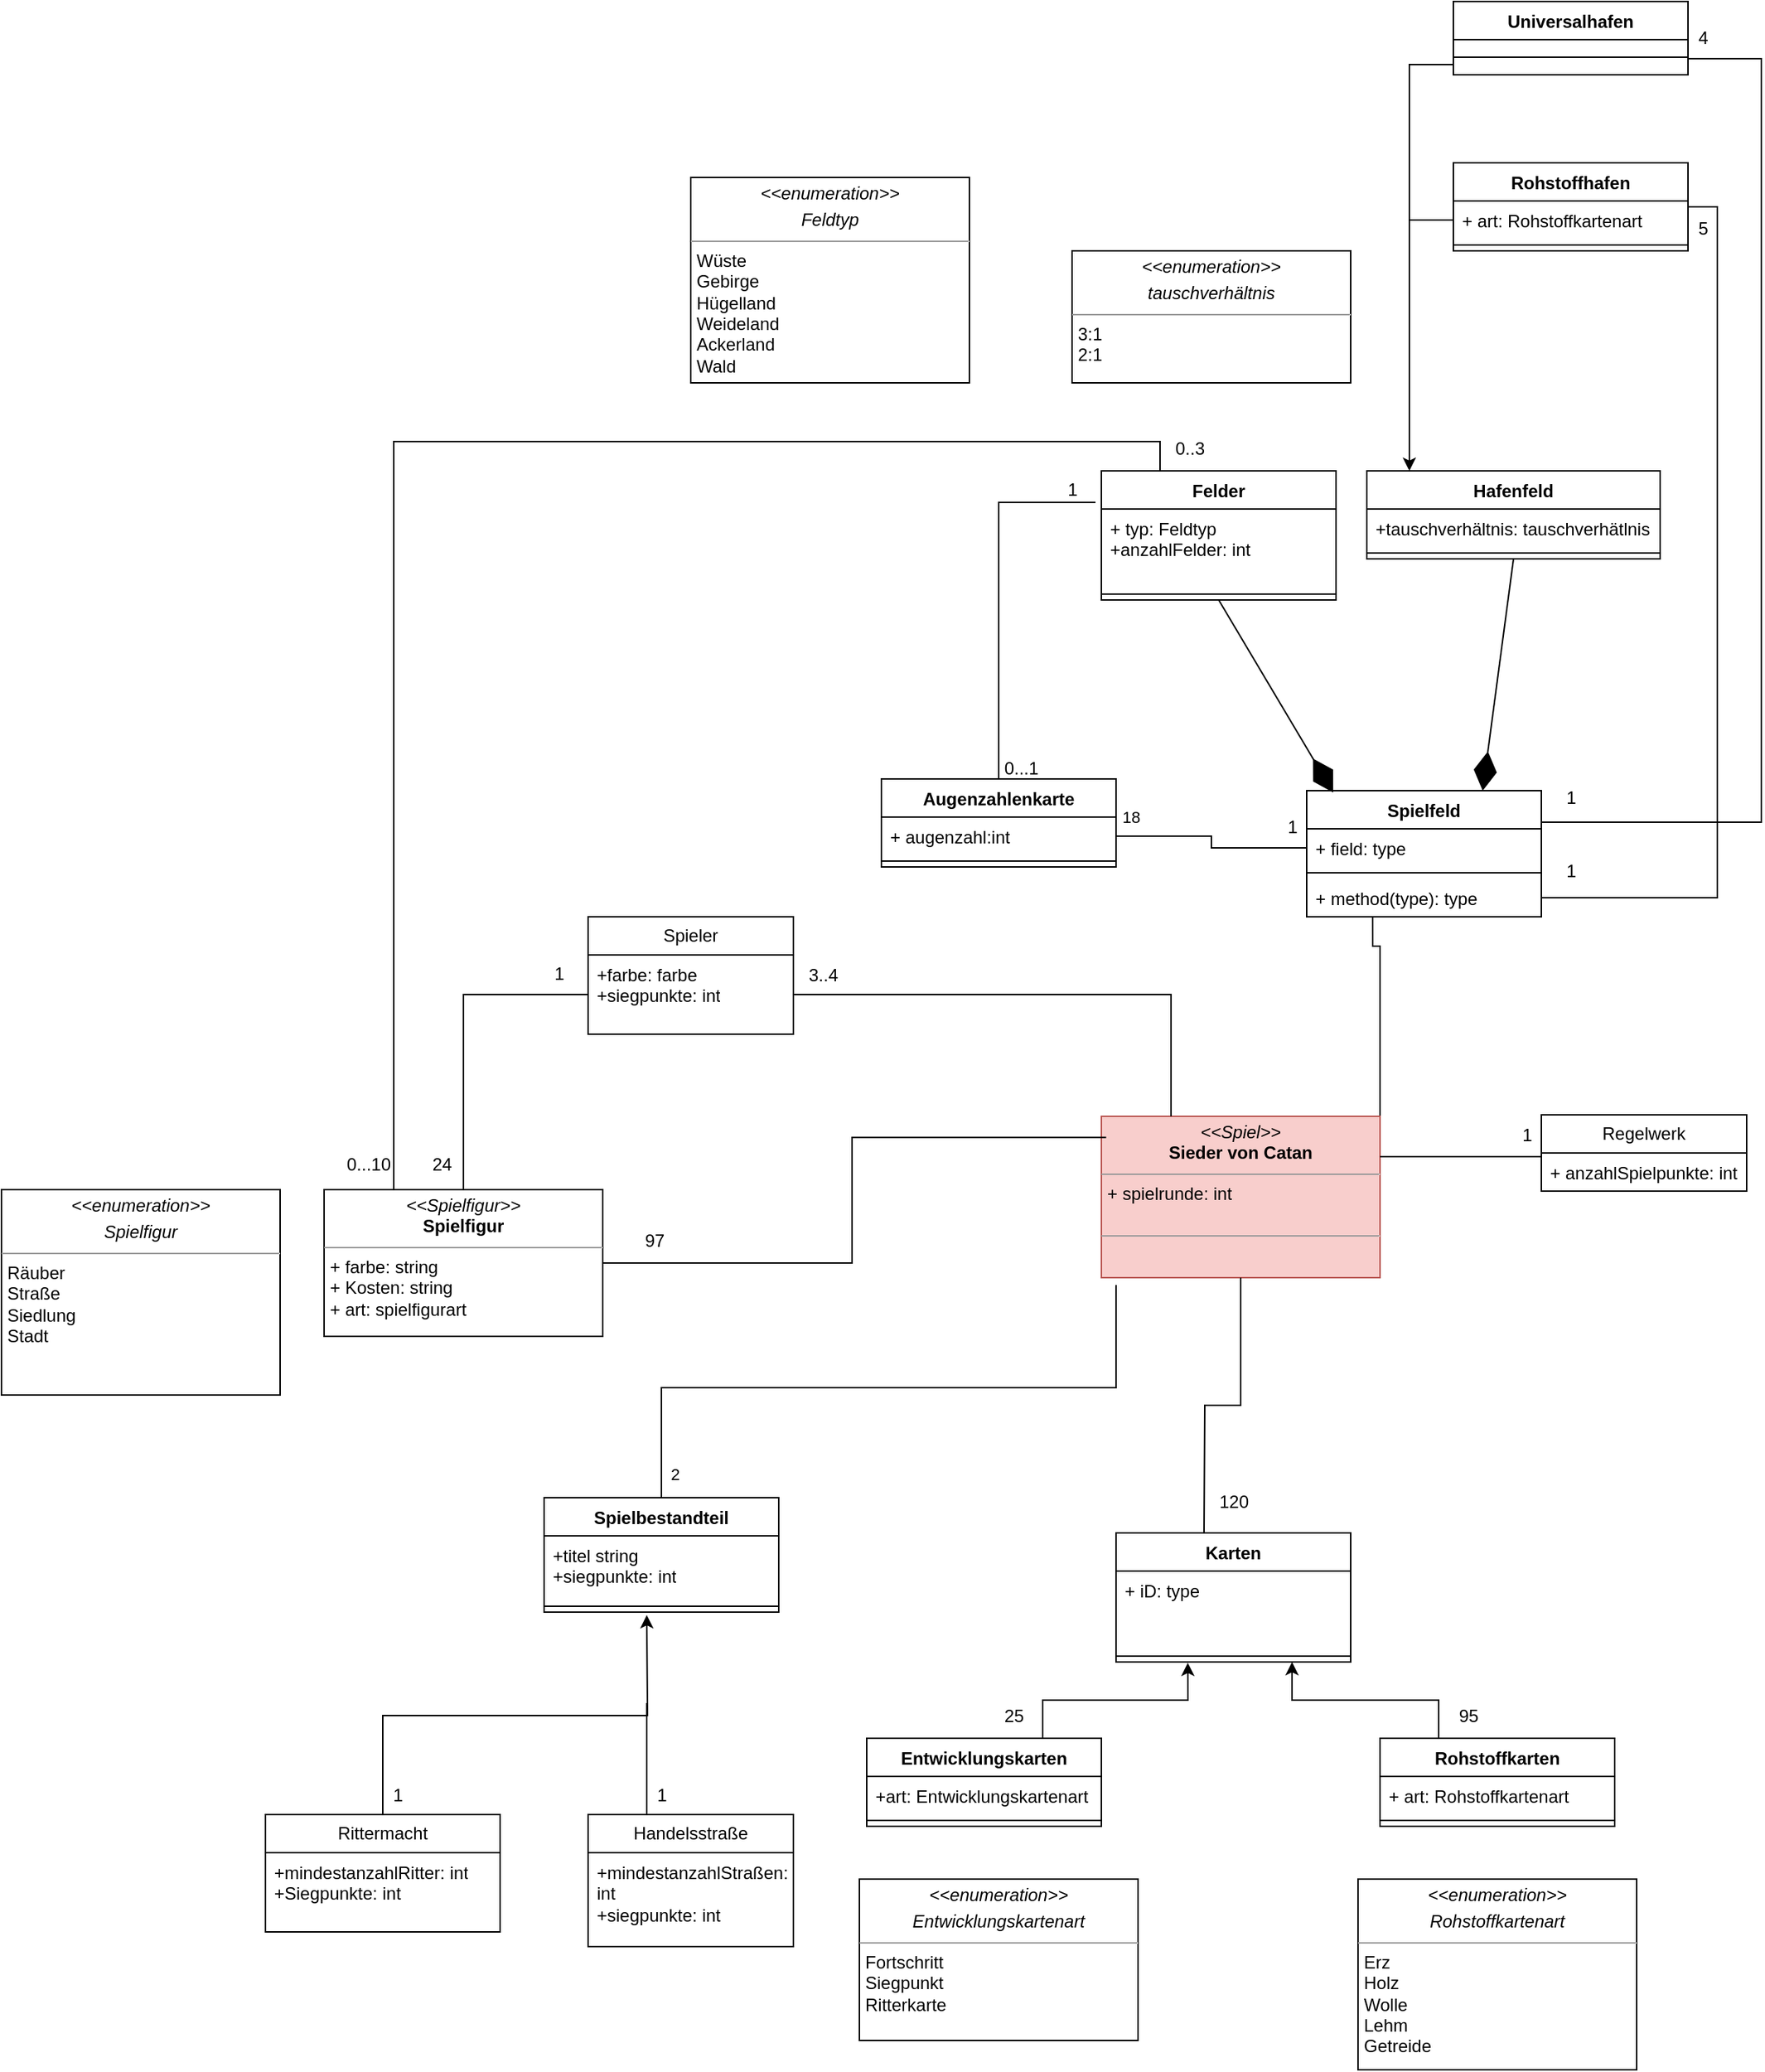 <mxfile version="22.1.0" type="github">
  <diagram id="C5RBs43oDa-KdzZeNtuy" name="Page-1">
    <mxGraphModel dx="1466" dy="499" grid="1" gridSize="10" guides="1" tooltips="1" connect="1" arrows="1" fold="1" page="1" pageScale="1" pageWidth="1654" pageHeight="2336" math="0" shadow="0">
      <root>
        <mxCell id="WIyWlLk6GJQsqaUBKTNV-0" />
        <mxCell id="WIyWlLk6GJQsqaUBKTNV-1" parent="WIyWlLk6GJQsqaUBKTNV-0" />
        <mxCell id="jLUfQ_ZdSW11AOpu9WSQ-0" value="Karten" style="swimlane;fontStyle=1;align=center;verticalAlign=top;childLayout=stackLayout;horizontal=1;startSize=26;horizontalStack=0;resizeParent=1;resizeParentMax=0;resizeLast=0;collapsible=1;marginBottom=0;whiteSpace=wrap;html=1;" parent="WIyWlLk6GJQsqaUBKTNV-1" vertex="1">
          <mxGeometry x="1160" y="1674" width="160" height="88" as="geometry" />
        </mxCell>
        <mxCell id="jLUfQ_ZdSW11AOpu9WSQ-1" value="+ iD: type&lt;br&gt;" style="text;strokeColor=none;fillColor=none;align=left;verticalAlign=top;spacingLeft=4;spacingRight=4;overflow=hidden;rotatable=0;points=[[0,0.5],[1,0.5]];portConstraint=eastwest;whiteSpace=wrap;html=1;" parent="jLUfQ_ZdSW11AOpu9WSQ-0" vertex="1">
          <mxGeometry y="26" width="160" height="54" as="geometry" />
        </mxCell>
        <mxCell id="jLUfQ_ZdSW11AOpu9WSQ-2" value="" style="line;strokeWidth=1;fillColor=none;align=left;verticalAlign=middle;spacingTop=-1;spacingLeft=3;spacingRight=3;rotatable=0;labelPosition=right;points=[];portConstraint=eastwest;strokeColor=inherit;" parent="jLUfQ_ZdSW11AOpu9WSQ-0" vertex="1">
          <mxGeometry y="80" width="160" height="8" as="geometry" />
        </mxCell>
        <mxCell id="jLUfQ_ZdSW11AOpu9WSQ-4" value="Entwicklungskarten" style="swimlane;fontStyle=1;align=center;verticalAlign=top;childLayout=stackLayout;horizontal=1;startSize=26;horizontalStack=0;resizeParent=1;resizeParentMax=0;resizeLast=0;collapsible=1;marginBottom=0;whiteSpace=wrap;html=1;" parent="WIyWlLk6GJQsqaUBKTNV-1" vertex="1">
          <mxGeometry x="990" y="1814" width="160" height="60" as="geometry" />
        </mxCell>
        <mxCell id="jLUfQ_ZdSW11AOpu9WSQ-5" value="+art: Entwicklungskartenart" style="text;strokeColor=none;fillColor=none;align=left;verticalAlign=top;spacingLeft=4;spacingRight=4;overflow=hidden;rotatable=0;points=[[0,0.5],[1,0.5]];portConstraint=eastwest;whiteSpace=wrap;html=1;" parent="jLUfQ_ZdSW11AOpu9WSQ-4" vertex="1">
          <mxGeometry y="26" width="160" height="26" as="geometry" />
        </mxCell>
        <mxCell id="jLUfQ_ZdSW11AOpu9WSQ-6" value="" style="line;strokeWidth=1;fillColor=none;align=left;verticalAlign=middle;spacingTop=-1;spacingLeft=3;spacingRight=3;rotatable=0;labelPosition=right;points=[];portConstraint=eastwest;strokeColor=inherit;" parent="jLUfQ_ZdSW11AOpu9WSQ-4" vertex="1">
          <mxGeometry y="52" width="160" height="8" as="geometry" />
        </mxCell>
        <mxCell id="-h1EHQiqOP35WWRG1Ztw-14" style="edgeStyle=orthogonalEdgeStyle;rounded=0;orthogonalLoop=1;jettySize=auto;html=1;exitX=0.25;exitY=0;exitDx=0;exitDy=0;entryX=0.75;entryY=1;entryDx=0;entryDy=0;" parent="WIyWlLk6GJQsqaUBKTNV-1" source="jLUfQ_ZdSW11AOpu9WSQ-8" target="jLUfQ_ZdSW11AOpu9WSQ-0" edge="1">
          <mxGeometry relative="1" as="geometry" />
        </mxCell>
        <mxCell id="jLUfQ_ZdSW11AOpu9WSQ-8" value="Rohstoffkarten" style="swimlane;fontStyle=1;align=center;verticalAlign=top;childLayout=stackLayout;horizontal=1;startSize=26;horizontalStack=0;resizeParent=1;resizeParentMax=0;resizeLast=0;collapsible=1;marginBottom=0;whiteSpace=wrap;html=1;" parent="WIyWlLk6GJQsqaUBKTNV-1" vertex="1">
          <mxGeometry x="1340" y="1814" width="160" height="60" as="geometry" />
        </mxCell>
        <mxCell id="jLUfQ_ZdSW11AOpu9WSQ-9" value="+ art: Rohstoffkartenart" style="text;strokeColor=none;fillColor=none;align=left;verticalAlign=top;spacingLeft=4;spacingRight=4;overflow=hidden;rotatable=0;points=[[0,0.5],[1,0.5]];portConstraint=eastwest;whiteSpace=wrap;html=1;" parent="jLUfQ_ZdSW11AOpu9WSQ-8" vertex="1">
          <mxGeometry y="26" width="160" height="26" as="geometry" />
        </mxCell>
        <mxCell id="jLUfQ_ZdSW11AOpu9WSQ-10" value="" style="line;strokeWidth=1;fillColor=none;align=left;verticalAlign=middle;spacingTop=-1;spacingLeft=3;spacingRight=3;rotatable=0;labelPosition=right;points=[];portConstraint=eastwest;strokeColor=inherit;" parent="jLUfQ_ZdSW11AOpu9WSQ-8" vertex="1">
          <mxGeometry y="52" width="160" height="8" as="geometry" />
        </mxCell>
        <mxCell id="pc8HrFXufxrGeK1W2qgo-5" style="edgeStyle=orthogonalEdgeStyle;rounded=0;orthogonalLoop=1;jettySize=auto;html=1;exitX=1;exitY=0;exitDx=0;exitDy=0;endArrow=none;endFill=0;entryX=0.281;entryY=1.014;entryDx=0;entryDy=0;entryPerimeter=0;" parent="WIyWlLk6GJQsqaUBKTNV-1" source="jLUfQ_ZdSW11AOpu9WSQ-18" target="pc8HrFXufxrGeK1W2qgo-3" edge="1">
          <mxGeometry relative="1" as="geometry">
            <mxPoint x="1340" y="1280" as="targetPoint" />
            <Array as="points">
              <mxPoint x="1340" y="1274" />
              <mxPoint x="1335" y="1274" />
            </Array>
          </mxGeometry>
        </mxCell>
        <mxCell id="jLUfQ_ZdSW11AOpu9WSQ-18" value="&lt;p style=&quot;margin:0px;margin-top:4px;text-align:center;&quot;&gt;&lt;i&gt;&amp;lt;&amp;lt;Spiel&amp;gt;&amp;gt;&lt;/i&gt;&lt;br&gt;&lt;b&gt;Sieder von Catan&lt;/b&gt;&lt;/p&gt;&lt;hr size=&quot;1&quot;&gt;&lt;p style=&quot;margin:0px;margin-left:4px;&quot;&gt;+ spielrunde: int&lt;br&gt;&lt;br&gt;&lt;/p&gt;&lt;hr size=&quot;1&quot;&gt;&lt;p style=&quot;margin:0px;margin-left:4px;&quot;&gt;&lt;br&gt;&lt;/p&gt;" style="verticalAlign=top;align=left;overflow=fill;fontSize=12;fontFamily=Helvetica;html=1;whiteSpace=wrap;fillColor=#f8cecc;strokeColor=#b85450;" parent="WIyWlLk6GJQsqaUBKTNV-1" vertex="1">
          <mxGeometry x="1150" y="1390" width="190" height="110" as="geometry" />
        </mxCell>
        <mxCell id="jLUfQ_ZdSW11AOpu9WSQ-26" value="" style="endArrow=none;html=1;edgeStyle=orthogonalEdgeStyle;rounded=0;entryX=0.5;entryY=1;entryDx=0;entryDy=0;" parent="WIyWlLk6GJQsqaUBKTNV-1" target="jLUfQ_ZdSW11AOpu9WSQ-18" edge="1">
          <mxGeometry relative="1" as="geometry">
            <mxPoint x="1220" y="1674" as="sourcePoint" />
            <mxPoint x="1380" y="1674" as="targetPoint" />
          </mxGeometry>
        </mxCell>
        <mxCell id="-h1EHQiqOP35WWRG1Ztw-24" style="edgeStyle=orthogonalEdgeStyle;rounded=0;orthogonalLoop=1;jettySize=auto;html=1;exitX=0.5;exitY=0;exitDx=0;exitDy=0;entryX=0;entryY=0.5;entryDx=0;entryDy=0;endArrow=none;endFill=0;" parent="WIyWlLk6GJQsqaUBKTNV-1" source="jLUfQ_ZdSW11AOpu9WSQ-68" target="-h1EHQiqOP35WWRG1Ztw-20" edge="1">
          <mxGeometry relative="1" as="geometry" />
        </mxCell>
        <mxCell id="-h1EHQiqOP35WWRG1Ztw-32" style="edgeStyle=orthogonalEdgeStyle;rounded=0;orthogonalLoop=1;jettySize=auto;html=1;exitX=0.25;exitY=0;exitDx=0;exitDy=0;entryX=0.25;entryY=0;entryDx=0;entryDy=0;endArrow=none;endFill=0;" parent="WIyWlLk6GJQsqaUBKTNV-1" source="jLUfQ_ZdSW11AOpu9WSQ-68" target="pc8HrFXufxrGeK1W2qgo-9" edge="1">
          <mxGeometry relative="1" as="geometry" />
        </mxCell>
        <mxCell id="jLUfQ_ZdSW11AOpu9WSQ-68" value="&lt;p style=&quot;margin:0px;margin-top:4px;text-align:center;&quot;&gt;&lt;i&gt;&amp;lt;&amp;lt;Spielfigur&amp;gt;&amp;gt;&lt;/i&gt;&lt;br&gt;&lt;b&gt;Spielfigur&lt;/b&gt;&lt;/p&gt;&lt;hr size=&quot;1&quot;&gt;&lt;p style=&quot;margin:0px;margin-left:4px;&quot;&gt;+ farbe: string&lt;br&gt;+ Kosten: string&lt;/p&gt;&lt;p style=&quot;margin:0px;margin-left:4px;&quot;&gt;+ art: spielfigurart&lt;/p&gt;" style="verticalAlign=top;align=left;overflow=fill;fontSize=12;fontFamily=Helvetica;html=1;whiteSpace=wrap;" parent="WIyWlLk6GJQsqaUBKTNV-1" vertex="1">
          <mxGeometry x="620" y="1440" width="190" height="100" as="geometry" />
        </mxCell>
        <mxCell id="jLUfQ_ZdSW11AOpu9WSQ-97" value="Spielbestandteil" style="swimlane;fontStyle=1;align=center;verticalAlign=top;childLayout=stackLayout;horizontal=1;startSize=26;horizontalStack=0;resizeParent=1;resizeParentMax=0;resizeLast=0;collapsible=1;marginBottom=0;whiteSpace=wrap;html=1;" parent="WIyWlLk6GJQsqaUBKTNV-1" vertex="1">
          <mxGeometry x="770" y="1650" width="160" height="78" as="geometry" />
        </mxCell>
        <mxCell id="jLUfQ_ZdSW11AOpu9WSQ-98" value="+titel string&lt;br&gt;+siegpunkte: int" style="text;strokeColor=none;fillColor=none;align=left;verticalAlign=top;spacingLeft=4;spacingRight=4;overflow=hidden;rotatable=0;points=[[0,0.5],[1,0.5]];portConstraint=eastwest;whiteSpace=wrap;html=1;" parent="jLUfQ_ZdSW11AOpu9WSQ-97" vertex="1">
          <mxGeometry y="26" width="160" height="44" as="geometry" />
        </mxCell>
        <mxCell id="jLUfQ_ZdSW11AOpu9WSQ-99" value="" style="line;strokeWidth=1;fillColor=none;align=left;verticalAlign=middle;spacingTop=-1;spacingLeft=3;spacingRight=3;rotatable=0;labelPosition=right;points=[];portConstraint=eastwest;strokeColor=inherit;" parent="jLUfQ_ZdSW11AOpu9WSQ-97" vertex="1">
          <mxGeometry y="70" width="160" height="8" as="geometry" />
        </mxCell>
        <mxCell id="jLUfQ_ZdSW11AOpu9WSQ-102" style="edgeStyle=orthogonalEdgeStyle;rounded=0;orthogonalLoop=1;jettySize=auto;html=1;exitX=0.5;exitY=0;exitDx=0;exitDy=0;endArrow=none;endFill=0;" parent="WIyWlLk6GJQsqaUBKTNV-1" source="jLUfQ_ZdSW11AOpu9WSQ-97" edge="1">
          <mxGeometry relative="1" as="geometry">
            <mxPoint x="1160" y="1505" as="targetPoint" />
            <Array as="points">
              <mxPoint x="850" y="1575" />
              <mxPoint x="1160" y="1575" />
            </Array>
          </mxGeometry>
        </mxCell>
        <mxCell id="jLUfQ_ZdSW11AOpu9WSQ-103" value="2" style="edgeLabel;html=1;align=center;verticalAlign=middle;resizable=0;points=[];" parent="jLUfQ_ZdSW11AOpu9WSQ-102" vertex="1" connectable="0">
          <mxGeometry x="-0.928" y="-9" relative="1" as="geometry">
            <mxPoint as="offset" />
          </mxGeometry>
        </mxCell>
        <mxCell id="jLUfQ_ZdSW11AOpu9WSQ-118" style="edgeStyle=orthogonalEdgeStyle;rounded=0;orthogonalLoop=1;jettySize=auto;html=1;exitX=0.5;exitY=0;exitDx=0;exitDy=0;" parent="WIyWlLk6GJQsqaUBKTNV-1" source="jLUfQ_ZdSW11AOpu9WSQ-104" edge="1">
          <mxGeometry relative="1" as="geometry">
            <mxPoint x="840" y="1730" as="targetPoint" />
          </mxGeometry>
        </mxCell>
        <mxCell id="jLUfQ_ZdSW11AOpu9WSQ-104" value="Rittermacht" style="swimlane;fontStyle=0;childLayout=stackLayout;horizontal=1;startSize=26;fillColor=none;horizontalStack=0;resizeParent=1;resizeParentMax=0;resizeLast=0;collapsible=1;marginBottom=0;whiteSpace=wrap;html=1;" parent="WIyWlLk6GJQsqaUBKTNV-1" vertex="1">
          <mxGeometry x="580" y="1866" width="160" height="80" as="geometry" />
        </mxCell>
        <mxCell id="jLUfQ_ZdSW11AOpu9WSQ-105" value="+mindestanzahlRitter: int&lt;br&gt;+Siegpunkte: int" style="text;strokeColor=none;fillColor=none;align=left;verticalAlign=top;spacingLeft=4;spacingRight=4;overflow=hidden;rotatable=0;points=[[0,0.5],[1,0.5]];portConstraint=eastwest;whiteSpace=wrap;html=1;" parent="jLUfQ_ZdSW11AOpu9WSQ-104" vertex="1">
          <mxGeometry y="26" width="160" height="54" as="geometry" />
        </mxCell>
        <mxCell id="jLUfQ_ZdSW11AOpu9WSQ-117" style="edgeStyle=orthogonalEdgeStyle;rounded=0;orthogonalLoop=1;jettySize=auto;html=1;exitX=0.25;exitY=0;exitDx=0;exitDy=0;endArrow=none;endFill=0;" parent="WIyWlLk6GJQsqaUBKTNV-1" source="jLUfQ_ZdSW11AOpu9WSQ-109" edge="1">
          <mxGeometry relative="1" as="geometry">
            <mxPoint x="840" y="1790" as="targetPoint" />
            <Array as="points">
              <mxPoint x="840" y="1866" />
            </Array>
          </mxGeometry>
        </mxCell>
        <mxCell id="jLUfQ_ZdSW11AOpu9WSQ-109" value="Handelsstraße" style="swimlane;fontStyle=0;childLayout=stackLayout;horizontal=1;startSize=26;fillColor=none;horizontalStack=0;resizeParent=1;resizeParentMax=0;resizeLast=0;collapsible=1;marginBottom=0;whiteSpace=wrap;html=1;" parent="WIyWlLk6GJQsqaUBKTNV-1" vertex="1">
          <mxGeometry x="800" y="1866" width="140" height="90" as="geometry" />
        </mxCell>
        <mxCell id="jLUfQ_ZdSW11AOpu9WSQ-110" value="+mindestanzahlStraßen: int&lt;br&gt;+siegpunkte: int" style="text;strokeColor=none;fillColor=none;align=left;verticalAlign=top;spacingLeft=4;spacingRight=4;overflow=hidden;rotatable=0;points=[[0,0.5],[1,0.5]];portConstraint=eastwest;whiteSpace=wrap;html=1;" parent="jLUfQ_ZdSW11AOpu9WSQ-109" vertex="1">
          <mxGeometry y="26" width="140" height="64" as="geometry" />
        </mxCell>
        <mxCell id="pc8HrFXufxrGeK1W2qgo-0" value="Spielfeld" style="swimlane;fontStyle=1;align=center;verticalAlign=top;childLayout=stackLayout;horizontal=1;startSize=26;horizontalStack=0;resizeParent=1;resizeParentMax=0;resizeLast=0;collapsible=1;marginBottom=0;whiteSpace=wrap;html=1;" parent="WIyWlLk6GJQsqaUBKTNV-1" vertex="1">
          <mxGeometry x="1290" y="1168" width="160" height="86" as="geometry" />
        </mxCell>
        <mxCell id="pc8HrFXufxrGeK1W2qgo-1" value="+ field: type" style="text;strokeColor=none;fillColor=none;align=left;verticalAlign=top;spacingLeft=4;spacingRight=4;overflow=hidden;rotatable=0;points=[[0,0.5],[1,0.5]];portConstraint=eastwest;whiteSpace=wrap;html=1;" parent="pc8HrFXufxrGeK1W2qgo-0" vertex="1">
          <mxGeometry y="26" width="160" height="26" as="geometry" />
        </mxCell>
        <mxCell id="pc8HrFXufxrGeK1W2qgo-2" value="" style="line;strokeWidth=1;fillColor=none;align=left;verticalAlign=middle;spacingTop=-1;spacingLeft=3;spacingRight=3;rotatable=0;labelPosition=right;points=[];portConstraint=eastwest;strokeColor=inherit;" parent="pc8HrFXufxrGeK1W2qgo-0" vertex="1">
          <mxGeometry y="52" width="160" height="8" as="geometry" />
        </mxCell>
        <mxCell id="pc8HrFXufxrGeK1W2qgo-3" value="+ method(type): type" style="text;strokeColor=none;fillColor=none;align=left;verticalAlign=top;spacingLeft=4;spacingRight=4;overflow=hidden;rotatable=0;points=[[0,0.5],[1,0.5]];portConstraint=eastwest;whiteSpace=wrap;html=1;" parent="pc8HrFXufxrGeK1W2qgo-0" vertex="1">
          <mxGeometry y="60" width="160" height="26" as="geometry" />
        </mxCell>
        <mxCell id="pc8HrFXufxrGeK1W2qgo-9" value="Felder" style="swimlane;fontStyle=1;align=center;verticalAlign=top;childLayout=stackLayout;horizontal=1;startSize=26;horizontalStack=0;resizeParent=1;resizeParentMax=0;resizeLast=0;collapsible=1;marginBottom=0;whiteSpace=wrap;html=1;" parent="WIyWlLk6GJQsqaUBKTNV-1" vertex="1">
          <mxGeometry x="1150" y="950" width="160" height="88" as="geometry" />
        </mxCell>
        <mxCell id="pc8HrFXufxrGeK1W2qgo-10" value="+ typ: Feldtyp&lt;br&gt;+anzahlFelder: int" style="text;strokeColor=none;fillColor=none;align=left;verticalAlign=top;spacingLeft=4;spacingRight=4;overflow=hidden;rotatable=0;points=[[0,0.5],[1,0.5]];portConstraint=eastwest;whiteSpace=wrap;html=1;" parent="pc8HrFXufxrGeK1W2qgo-9" vertex="1">
          <mxGeometry y="26" width="160" height="54" as="geometry" />
        </mxCell>
        <mxCell id="pc8HrFXufxrGeK1W2qgo-11" value="" style="line;strokeWidth=1;fillColor=none;align=left;verticalAlign=middle;spacingTop=-1;spacingLeft=3;spacingRight=3;rotatable=0;labelPosition=right;points=[];portConstraint=eastwest;strokeColor=inherit;" parent="pc8HrFXufxrGeK1W2qgo-9" vertex="1">
          <mxGeometry y="80" width="160" height="8" as="geometry" />
        </mxCell>
        <mxCell id="pc8HrFXufxrGeK1W2qgo-13" value="" style="endArrow=diamondThin;endFill=1;endSize=24;html=1;rounded=0;exitX=0.5;exitY=1;exitDx=0;exitDy=0;entryX=0.113;entryY=0.015;entryDx=0;entryDy=0;entryPerimeter=0;" parent="WIyWlLk6GJQsqaUBKTNV-1" source="pc8HrFXufxrGeK1W2qgo-9" target="pc8HrFXufxrGeK1W2qgo-0" edge="1">
          <mxGeometry width="160" relative="1" as="geometry">
            <mxPoint x="1290" y="1150" as="sourcePoint" />
            <mxPoint x="1310" y="1160" as="targetPoint" />
          </mxGeometry>
        </mxCell>
        <mxCell id="pc8HrFXufxrGeK1W2qgo-14" value="Hafenfeld" style="swimlane;fontStyle=1;align=center;verticalAlign=top;childLayout=stackLayout;horizontal=1;startSize=26;horizontalStack=0;resizeParent=1;resizeParentMax=0;resizeLast=0;collapsible=1;marginBottom=0;whiteSpace=wrap;html=1;" parent="WIyWlLk6GJQsqaUBKTNV-1" vertex="1">
          <mxGeometry x="1331" y="950" width="200" height="60" as="geometry" />
        </mxCell>
        <mxCell id="pc8HrFXufxrGeK1W2qgo-15" value="+tauschverhältnis: tauschverhätlnis" style="text;strokeColor=none;fillColor=none;align=left;verticalAlign=top;spacingLeft=4;spacingRight=4;overflow=hidden;rotatable=0;points=[[0,0.5],[1,0.5]];portConstraint=eastwest;whiteSpace=wrap;html=1;" parent="pc8HrFXufxrGeK1W2qgo-14" vertex="1">
          <mxGeometry y="26" width="200" height="26" as="geometry" />
        </mxCell>
        <mxCell id="pc8HrFXufxrGeK1W2qgo-16" value="" style="line;strokeWidth=1;fillColor=none;align=left;verticalAlign=middle;spacingTop=-1;spacingLeft=3;spacingRight=3;rotatable=0;labelPosition=right;points=[];portConstraint=eastwest;strokeColor=inherit;" parent="pc8HrFXufxrGeK1W2qgo-14" vertex="1">
          <mxGeometry y="52" width="200" height="8" as="geometry" />
        </mxCell>
        <mxCell id="pc8HrFXufxrGeK1W2qgo-18" value="" style="endArrow=diamondThin;endFill=1;endSize=24;html=1;rounded=0;exitX=0.5;exitY=1;exitDx=0;exitDy=0;entryX=0.75;entryY=0;entryDx=0;entryDy=0;" parent="WIyWlLk6GJQsqaUBKTNV-1" source="pc8HrFXufxrGeK1W2qgo-14" target="pc8HrFXufxrGeK1W2qgo-0" edge="1">
          <mxGeometry width="160" relative="1" as="geometry">
            <mxPoint x="1500" y="1150" as="sourcePoint" />
            <mxPoint x="1518" y="1169" as="targetPoint" />
          </mxGeometry>
        </mxCell>
        <mxCell id="pc8HrFXufxrGeK1W2qgo-19" value="Universalhafen" style="swimlane;fontStyle=1;align=center;verticalAlign=top;childLayout=stackLayout;horizontal=1;startSize=26;horizontalStack=0;resizeParent=1;resizeParentMax=0;resizeLast=0;collapsible=1;marginBottom=0;whiteSpace=wrap;html=1;" parent="WIyWlLk6GJQsqaUBKTNV-1" vertex="1">
          <mxGeometry x="1390" y="630" width="160" height="50" as="geometry" />
        </mxCell>
        <mxCell id="pc8HrFXufxrGeK1W2qgo-21" value="" style="line;strokeWidth=1;fillColor=none;align=left;verticalAlign=middle;spacingTop=-1;spacingLeft=3;spacingRight=3;rotatable=0;labelPosition=right;points=[];portConstraint=eastwest;strokeColor=inherit;" parent="pc8HrFXufxrGeK1W2qgo-19" vertex="1">
          <mxGeometry y="26" width="160" height="24" as="geometry" />
        </mxCell>
        <mxCell id="pc8HrFXufxrGeK1W2qgo-30" style="edgeStyle=orthogonalEdgeStyle;rounded=0;orthogonalLoop=1;jettySize=auto;html=1;exitX=1;exitY=0.5;exitDx=0;exitDy=0;entryX=1;entryY=0.5;entryDx=0;entryDy=0;endArrow=none;endFill=0;" parent="WIyWlLk6GJQsqaUBKTNV-1" source="pc8HrFXufxrGeK1W2qgo-23" target="pc8HrFXufxrGeK1W2qgo-3" edge="1">
          <mxGeometry relative="1" as="geometry" />
        </mxCell>
        <mxCell id="pc8HrFXufxrGeK1W2qgo-23" value="Rohstoffhafen" style="swimlane;fontStyle=1;align=center;verticalAlign=top;childLayout=stackLayout;horizontal=1;startSize=26;horizontalStack=0;resizeParent=1;resizeParentMax=0;resizeLast=0;collapsible=1;marginBottom=0;whiteSpace=wrap;html=1;" parent="WIyWlLk6GJQsqaUBKTNV-1" vertex="1">
          <mxGeometry x="1390" y="740" width="160" height="60" as="geometry" />
        </mxCell>
        <mxCell id="pc8HrFXufxrGeK1W2qgo-28" style="edgeStyle=orthogonalEdgeStyle;rounded=0;orthogonalLoop=1;jettySize=auto;html=1;exitX=0;exitY=0.5;exitDx=0;exitDy=0;endArrow=none;endFill=0;" parent="pc8HrFXufxrGeK1W2qgo-23" source="pc8HrFXufxrGeK1W2qgo-24" edge="1">
          <mxGeometry relative="1" as="geometry">
            <mxPoint x="-30" y="39.429" as="targetPoint" />
          </mxGeometry>
        </mxCell>
        <mxCell id="pc8HrFXufxrGeK1W2qgo-24" value="+ art: Rohstoffkartenart" style="text;strokeColor=none;fillColor=none;align=left;verticalAlign=top;spacingLeft=4;spacingRight=4;overflow=hidden;rotatable=0;points=[[0,0.5],[1,0.5]];portConstraint=eastwest;whiteSpace=wrap;html=1;" parent="pc8HrFXufxrGeK1W2qgo-23" vertex="1">
          <mxGeometry y="26" width="160" height="26" as="geometry" />
        </mxCell>
        <mxCell id="pc8HrFXufxrGeK1W2qgo-25" value="" style="line;strokeWidth=1;fillColor=none;align=left;verticalAlign=middle;spacingTop=-1;spacingLeft=3;spacingRight=3;rotatable=0;labelPosition=right;points=[];portConstraint=eastwest;strokeColor=inherit;" parent="pc8HrFXufxrGeK1W2qgo-23" vertex="1">
          <mxGeometry y="52" width="160" height="8" as="geometry" />
        </mxCell>
        <mxCell id="pc8HrFXufxrGeK1W2qgo-27" style="edgeStyle=orthogonalEdgeStyle;rounded=0;orthogonalLoop=1;jettySize=auto;html=1;exitX=0;exitY=0.5;exitDx=0;exitDy=0;" parent="WIyWlLk6GJQsqaUBKTNV-1" source="pc8HrFXufxrGeK1W2qgo-19" edge="1">
          <mxGeometry relative="1" as="geometry">
            <mxPoint x="1360" y="950" as="targetPoint" />
            <Array as="points">
              <mxPoint x="1360" y="673" />
            </Array>
          </mxGeometry>
        </mxCell>
        <mxCell id="pc8HrFXufxrGeK1W2qgo-29" style="edgeStyle=orthogonalEdgeStyle;rounded=0;orthogonalLoop=1;jettySize=auto;html=1;exitX=1;exitY=0.5;exitDx=0;exitDy=0;entryX=1;entryY=0.25;entryDx=0;entryDy=0;endArrow=none;endFill=0;" parent="WIyWlLk6GJQsqaUBKTNV-1" target="pc8HrFXufxrGeK1W2qgo-0" edge="1">
          <mxGeometry relative="1" as="geometry">
            <Array as="points">
              <mxPoint x="1600" y="669" />
              <mxPoint x="1600" y="1189" />
            </Array>
            <mxPoint x="1550" y="669.0" as="sourcePoint" />
          </mxGeometry>
        </mxCell>
        <mxCell id="pc8HrFXufxrGeK1W2qgo-31" value="5" style="text;html=1;align=center;verticalAlign=middle;resizable=0;points=[];autosize=1;strokeColor=none;fillColor=none;" parent="WIyWlLk6GJQsqaUBKTNV-1" vertex="1">
          <mxGeometry x="1545" y="770" width="30" height="30" as="geometry" />
        </mxCell>
        <mxCell id="pc8HrFXufxrGeK1W2qgo-32" value="4" style="text;html=1;align=center;verticalAlign=middle;resizable=0;points=[];autosize=1;strokeColor=none;fillColor=none;" parent="WIyWlLk6GJQsqaUBKTNV-1" vertex="1">
          <mxGeometry x="1545" y="640" width="30" height="30" as="geometry" />
        </mxCell>
        <mxCell id="pc8HrFXufxrGeK1W2qgo-33" value="&lt;p style=&quot;margin:0px;margin-top:4px;text-align:center;&quot;&gt;&lt;i&gt;&amp;lt;&amp;lt;enumeration&amp;gt;&amp;gt;&lt;/i&gt;&lt;br&gt;&lt;/p&gt;&lt;p style=&quot;margin:0px;margin-top:4px;text-align:center;&quot;&gt;&lt;i&gt;Feldtyp&lt;/i&gt;&lt;/p&gt;&lt;hr size=&quot;1&quot;&gt;&lt;p style=&quot;margin:0px;margin-left:4px;&quot;&gt;Wüste&lt;/p&gt;&lt;p style=&quot;margin:0px;margin-left:4px;&quot;&gt;Gebirge&lt;/p&gt;&lt;p style=&quot;margin:0px;margin-left:4px;&quot;&gt;Hügelland&lt;/p&gt;&lt;p style=&quot;margin:0px;margin-left:4px;&quot;&gt;Weideland&lt;/p&gt;&lt;p style=&quot;margin:0px;margin-left:4px;&quot;&gt;Ackerland&lt;/p&gt;&lt;p style=&quot;margin:0px;margin-left:4px;&quot;&gt;Wald&lt;/p&gt;&lt;p style=&quot;margin:0px;margin-left:4px;&quot;&gt;&lt;br&gt;&lt;/p&gt;&lt;p style=&quot;margin:0px;margin-left:4px;&quot;&gt;&lt;br&gt;&lt;/p&gt;" style="verticalAlign=top;align=left;overflow=fill;fontSize=12;fontFamily=Helvetica;html=1;whiteSpace=wrap;" parent="WIyWlLk6GJQsqaUBKTNV-1" vertex="1">
          <mxGeometry x="870" y="750" width="190" height="140" as="geometry" />
        </mxCell>
        <mxCell id="pc8HrFXufxrGeK1W2qgo-34" value="Augenzahlenkarte" style="swimlane;fontStyle=1;align=center;verticalAlign=top;childLayout=stackLayout;horizontal=1;startSize=26;horizontalStack=0;resizeParent=1;resizeParentMax=0;resizeLast=0;collapsible=1;marginBottom=0;whiteSpace=wrap;html=1;" parent="WIyWlLk6GJQsqaUBKTNV-1" vertex="1">
          <mxGeometry x="1000" y="1160" width="160" height="60" as="geometry" />
        </mxCell>
        <mxCell id="pc8HrFXufxrGeK1W2qgo-35" value="+ augenzahl:int" style="text;strokeColor=none;fillColor=none;align=left;verticalAlign=top;spacingLeft=4;spacingRight=4;overflow=hidden;rotatable=0;points=[[0,0.5],[1,0.5]];portConstraint=eastwest;whiteSpace=wrap;html=1;" parent="pc8HrFXufxrGeK1W2qgo-34" vertex="1">
          <mxGeometry y="26" width="160" height="26" as="geometry" />
        </mxCell>
        <mxCell id="pc8HrFXufxrGeK1W2qgo-36" value="" style="line;strokeWidth=1;fillColor=none;align=left;verticalAlign=middle;spacingTop=-1;spacingLeft=3;spacingRight=3;rotatable=0;labelPosition=right;points=[];portConstraint=eastwest;strokeColor=inherit;" parent="pc8HrFXufxrGeK1W2qgo-34" vertex="1">
          <mxGeometry y="52" width="160" height="8" as="geometry" />
        </mxCell>
        <mxCell id="pc8HrFXufxrGeK1W2qgo-38" style="edgeStyle=orthogonalEdgeStyle;rounded=0;orthogonalLoop=1;jettySize=auto;html=1;exitX=0.5;exitY=0;exitDx=0;exitDy=0;entryX=-0.025;entryY=-0.084;entryDx=0;entryDy=0;entryPerimeter=0;endArrow=none;endFill=0;" parent="WIyWlLk6GJQsqaUBKTNV-1" source="pc8HrFXufxrGeK1W2qgo-34" target="pc8HrFXufxrGeK1W2qgo-10" edge="1">
          <mxGeometry relative="1" as="geometry" />
        </mxCell>
        <mxCell id="pc8HrFXufxrGeK1W2qgo-39" style="edgeStyle=orthogonalEdgeStyle;rounded=0;orthogonalLoop=1;jettySize=auto;html=1;exitX=0;exitY=0.5;exitDx=0;exitDy=0;entryX=1;entryY=0.5;entryDx=0;entryDy=0;endArrow=none;endFill=0;" parent="WIyWlLk6GJQsqaUBKTNV-1" source="pc8HrFXufxrGeK1W2qgo-1" target="pc8HrFXufxrGeK1W2qgo-35" edge="1">
          <mxGeometry relative="1" as="geometry" />
        </mxCell>
        <mxCell id="pc8HrFXufxrGeK1W2qgo-41" value="18" style="edgeLabel;html=1;align=center;verticalAlign=middle;resizable=0;points=[];" parent="pc8HrFXufxrGeK1W2qgo-39" vertex="1" connectable="0">
          <mxGeometry x="0.589" y="-10" relative="1" as="geometry">
            <mxPoint x="-19" y="-3" as="offset" />
          </mxGeometry>
        </mxCell>
        <mxCell id="pc8HrFXufxrGeK1W2qgo-42" value="0...1" style="text;html=1;align=center;verticalAlign=middle;resizable=0;points=[];autosize=1;strokeColor=none;fillColor=none;" parent="WIyWlLk6GJQsqaUBKTNV-1" vertex="1">
          <mxGeometry x="1070" y="1138" width="50" height="30" as="geometry" />
        </mxCell>
        <mxCell id="pc8HrFXufxrGeK1W2qgo-43" value="1" style="text;html=1;align=center;verticalAlign=middle;resizable=0;points=[];autosize=1;strokeColor=none;fillColor=none;" parent="WIyWlLk6GJQsqaUBKTNV-1" vertex="1">
          <mxGeometry x="1115" y="948" width="30" height="30" as="geometry" />
        </mxCell>
        <mxCell id="-h1EHQiqOP35WWRG1Ztw-0" value="&lt;p style=&quot;margin:0px;margin-top:4px;text-align:center;&quot;&gt;&lt;i&gt;&amp;lt;&amp;lt;enumeration&amp;gt;&amp;gt;&lt;/i&gt;&lt;br&gt;&lt;/p&gt;&lt;p style=&quot;margin:0px;margin-top:4px;text-align:center;&quot;&gt;&lt;i&gt;Spielfigur&lt;/i&gt;&lt;/p&gt;&lt;hr size=&quot;1&quot;&gt;&lt;p style=&quot;margin:0px;margin-left:4px;&quot;&gt;Räuber&lt;/p&gt;&lt;p style=&quot;margin:0px;margin-left:4px;&quot;&gt;Straße&lt;/p&gt;&lt;p style=&quot;margin:0px;margin-left:4px;&quot;&gt;Siedlung&amp;nbsp;&lt;/p&gt;&lt;p style=&quot;margin:0px;margin-left:4px;&quot;&gt;Stadt&lt;/p&gt;&lt;p style=&quot;margin:0px;margin-left:4px;&quot;&gt;&lt;br&gt;&lt;/p&gt;&lt;p style=&quot;margin:0px;margin-left:4px;&quot;&gt;&lt;br&gt;&lt;/p&gt;" style="verticalAlign=top;align=left;overflow=fill;fontSize=12;fontFamily=Helvetica;html=1;whiteSpace=wrap;" parent="WIyWlLk6GJQsqaUBKTNV-1" vertex="1">
          <mxGeometry x="400" y="1440" width="190" height="140" as="geometry" />
        </mxCell>
        <mxCell id="-h1EHQiqOP35WWRG1Ztw-1" value="&lt;p style=&quot;margin:0px;margin-top:4px;text-align:center;&quot;&gt;&lt;i&gt;&amp;lt;&amp;lt;enumeration&amp;gt;&amp;gt;&lt;/i&gt;&lt;br&gt;&lt;/p&gt;&lt;p style=&quot;margin:0px;margin-top:4px;text-align:center;&quot;&gt;&lt;i&gt;Entwicklungskartenart&lt;/i&gt;&lt;/p&gt;&lt;hr size=&quot;1&quot;&gt;&lt;p style=&quot;margin:0px;margin-left:4px;&quot;&gt;Fortschritt&lt;/p&gt;&lt;p style=&quot;margin:0px;margin-left:4px;&quot;&gt;Siegpunkt&lt;/p&gt;&lt;p style=&quot;margin:0px;margin-left:4px;&quot;&gt;Ritterkarte&lt;/p&gt;&lt;p style=&quot;margin:0px;margin-left:4px;&quot;&gt;&lt;br&gt;&lt;/p&gt;&lt;p style=&quot;margin:0px;margin-left:4px;&quot;&gt;&lt;br&gt;&lt;/p&gt;" style="verticalAlign=top;align=left;overflow=fill;fontSize=12;fontFamily=Helvetica;html=1;whiteSpace=wrap;" parent="WIyWlLk6GJQsqaUBKTNV-1" vertex="1">
          <mxGeometry x="985" y="1910" width="190" height="110" as="geometry" />
        </mxCell>
        <mxCell id="-h1EHQiqOP35WWRG1Ztw-2" value="&lt;p style=&quot;margin:0px;margin-top:4px;text-align:center;&quot;&gt;&lt;i&gt;&amp;lt;&amp;lt;enumeration&amp;gt;&amp;gt;&lt;/i&gt;&lt;/p&gt;&lt;p style=&quot;margin:0px;margin-top:4px;text-align:center;&quot;&gt;&lt;i&gt;Rohstoffkartenart&lt;/i&gt;&lt;/p&gt;&lt;hr size=&quot;1&quot;&gt;&lt;p style=&quot;margin:0px;margin-left:4px;&quot;&gt;Erz&lt;/p&gt;&lt;p style=&quot;margin:0px;margin-left:4px;&quot;&gt;Holz&lt;/p&gt;&lt;p style=&quot;margin:0px;margin-left:4px;&quot;&gt;Wolle&lt;/p&gt;&lt;p style=&quot;margin:0px;margin-left:4px;&quot;&gt;Lehm&amp;nbsp;&lt;/p&gt;&lt;p style=&quot;margin:0px;margin-left:4px;&quot;&gt;Getreide&lt;/p&gt;&lt;p style=&quot;margin:0px;margin-left:4px;&quot;&gt;&lt;br&gt;&lt;/p&gt;&lt;p style=&quot;margin:0px;margin-left:4px;&quot;&gt;&lt;br&gt;&lt;/p&gt;" style="verticalAlign=top;align=left;overflow=fill;fontSize=12;fontFamily=Helvetica;html=1;whiteSpace=wrap;" parent="WIyWlLk6GJQsqaUBKTNV-1" vertex="1">
          <mxGeometry x="1325" y="1910" width="190" height="130" as="geometry" />
        </mxCell>
        <mxCell id="-h1EHQiqOP35WWRG1Ztw-3" value="25" style="text;html=1;align=center;verticalAlign=middle;resizable=0;points=[];autosize=1;strokeColor=none;fillColor=none;" parent="WIyWlLk6GJQsqaUBKTNV-1" vertex="1">
          <mxGeometry x="1070" y="1784" width="40" height="30" as="geometry" />
        </mxCell>
        <mxCell id="-h1EHQiqOP35WWRG1Ztw-4" value="95" style="text;html=1;align=center;verticalAlign=middle;resizable=0;points=[];autosize=1;strokeColor=none;fillColor=none;" parent="WIyWlLk6GJQsqaUBKTNV-1" vertex="1">
          <mxGeometry x="1380" y="1784" width="40" height="30" as="geometry" />
        </mxCell>
        <mxCell id="-h1EHQiqOP35WWRG1Ztw-6" value="Regelwerk" style="swimlane;fontStyle=0;childLayout=stackLayout;horizontal=1;startSize=26;fillColor=none;horizontalStack=0;resizeParent=1;resizeParentMax=0;resizeLast=0;collapsible=1;marginBottom=0;whiteSpace=wrap;html=1;" parent="WIyWlLk6GJQsqaUBKTNV-1" vertex="1">
          <mxGeometry x="1450" y="1389" width="140" height="52" as="geometry" />
        </mxCell>
        <mxCell id="-h1EHQiqOP35WWRG1Ztw-7" value="+ anzahlSpielpunkte: int" style="text;strokeColor=none;fillColor=none;align=left;verticalAlign=top;spacingLeft=4;spacingRight=4;overflow=hidden;rotatable=0;points=[[0,0.5],[1,0.5]];portConstraint=eastwest;whiteSpace=wrap;html=1;" parent="-h1EHQiqOP35WWRG1Ztw-6" vertex="1">
          <mxGeometry y="26" width="140" height="26" as="geometry" />
        </mxCell>
        <mxCell id="-h1EHQiqOP35WWRG1Ztw-10" style="edgeStyle=orthogonalEdgeStyle;rounded=0;orthogonalLoop=1;jettySize=auto;html=1;exitX=0;exitY=0.5;exitDx=0;exitDy=0;entryX=1;entryY=0.25;entryDx=0;entryDy=0;endArrow=none;endFill=0;" parent="WIyWlLk6GJQsqaUBKTNV-1" source="-h1EHQiqOP35WWRG1Ztw-7" target="jLUfQ_ZdSW11AOpu9WSQ-18" edge="1">
          <mxGeometry relative="1" as="geometry">
            <Array as="points">
              <mxPoint x="1450" y="1418" />
            </Array>
          </mxGeometry>
        </mxCell>
        <mxCell id="-h1EHQiqOP35WWRG1Ztw-13" style="edgeStyle=orthogonalEdgeStyle;rounded=0;orthogonalLoop=1;jettySize=auto;html=1;exitX=0.75;exitY=0;exitDx=0;exitDy=0;entryX=0.306;entryY=1.069;entryDx=0;entryDy=0;entryPerimeter=0;" parent="WIyWlLk6GJQsqaUBKTNV-1" source="jLUfQ_ZdSW11AOpu9WSQ-4" target="jLUfQ_ZdSW11AOpu9WSQ-2" edge="1">
          <mxGeometry relative="1" as="geometry" />
        </mxCell>
        <mxCell id="-h1EHQiqOP35WWRG1Ztw-15" value="1" style="text;html=1;align=center;verticalAlign=middle;resizable=0;points=[];autosize=1;strokeColor=none;fillColor=none;" parent="WIyWlLk6GJQsqaUBKTNV-1" vertex="1">
          <mxGeometry x="1425" y="1388" width="30" height="30" as="geometry" />
        </mxCell>
        <mxCell id="-h1EHQiqOP35WWRG1Ztw-16" value="1" style="text;html=1;align=center;verticalAlign=middle;resizable=0;points=[];autosize=1;strokeColor=none;fillColor=none;" parent="WIyWlLk6GJQsqaUBKTNV-1" vertex="1">
          <mxGeometry x="835" y="1838" width="30" height="30" as="geometry" />
        </mxCell>
        <mxCell id="-h1EHQiqOP35WWRG1Ztw-17" value="1" style="text;html=1;align=center;verticalAlign=middle;resizable=0;points=[];autosize=1;strokeColor=none;fillColor=none;" parent="WIyWlLk6GJQsqaUBKTNV-1" vertex="1">
          <mxGeometry x="655" y="1838" width="30" height="30" as="geometry" />
        </mxCell>
        <mxCell id="-h1EHQiqOP35WWRG1Ztw-18" style="edgeStyle=orthogonalEdgeStyle;rounded=0;orthogonalLoop=1;jettySize=auto;html=1;exitX=1;exitY=0.5;exitDx=0;exitDy=0;entryX=0.017;entryY=0.131;entryDx=0;entryDy=0;entryPerimeter=0;endArrow=none;endFill=0;" parent="WIyWlLk6GJQsqaUBKTNV-1" source="jLUfQ_ZdSW11AOpu9WSQ-68" target="jLUfQ_ZdSW11AOpu9WSQ-18" edge="1">
          <mxGeometry relative="1" as="geometry" />
        </mxCell>
        <mxCell id="-h1EHQiqOP35WWRG1Ztw-19" value="Spieler" style="swimlane;fontStyle=0;childLayout=stackLayout;horizontal=1;startSize=26;fillColor=none;horizontalStack=0;resizeParent=1;resizeParentMax=0;resizeLast=0;collapsible=1;marginBottom=0;whiteSpace=wrap;html=1;" parent="WIyWlLk6GJQsqaUBKTNV-1" vertex="1">
          <mxGeometry x="800" y="1254" width="140" height="80" as="geometry" />
        </mxCell>
        <mxCell id="-h1EHQiqOP35WWRG1Ztw-20" value="+farbe: farbe&lt;br&gt;+siegpunkte: int" style="text;strokeColor=none;fillColor=none;align=left;verticalAlign=top;spacingLeft=4;spacingRight=4;overflow=hidden;rotatable=0;points=[[0,0.5],[1,0.5]];portConstraint=eastwest;whiteSpace=wrap;html=1;" parent="-h1EHQiqOP35WWRG1Ztw-19" vertex="1">
          <mxGeometry y="26" width="140" height="54" as="geometry" />
        </mxCell>
        <mxCell id="-h1EHQiqOP35WWRG1Ztw-23" style="edgeStyle=orthogonalEdgeStyle;rounded=0;orthogonalLoop=1;jettySize=auto;html=1;exitX=1;exitY=0.5;exitDx=0;exitDy=0;entryX=0.25;entryY=0;entryDx=0;entryDy=0;endArrow=none;endFill=0;" parent="WIyWlLk6GJQsqaUBKTNV-1" source="-h1EHQiqOP35WWRG1Ztw-20" target="jLUfQ_ZdSW11AOpu9WSQ-18" edge="1">
          <mxGeometry relative="1" as="geometry" />
        </mxCell>
        <mxCell id="-h1EHQiqOP35WWRG1Ztw-25" value="97" style="text;html=1;align=center;verticalAlign=middle;resizable=0;points=[];autosize=1;strokeColor=none;fillColor=none;" parent="WIyWlLk6GJQsqaUBKTNV-1" vertex="1">
          <mxGeometry x="825" y="1460" width="40" height="30" as="geometry" />
        </mxCell>
        <mxCell id="-h1EHQiqOP35WWRG1Ztw-27" value="1" style="text;html=1;align=center;verticalAlign=middle;resizable=0;points=[];autosize=1;strokeColor=none;fillColor=none;" parent="WIyWlLk6GJQsqaUBKTNV-1" vertex="1">
          <mxGeometry x="765" y="1278" width="30" height="30" as="geometry" />
        </mxCell>
        <mxCell id="-h1EHQiqOP35WWRG1Ztw-29" value="3..4" style="text;html=1;align=center;verticalAlign=middle;resizable=0;points=[];autosize=1;strokeColor=none;fillColor=none;" parent="WIyWlLk6GJQsqaUBKTNV-1" vertex="1">
          <mxGeometry x="940" y="1279" width="40" height="30" as="geometry" />
        </mxCell>
        <mxCell id="-h1EHQiqOP35WWRG1Ztw-31" value="1" style="text;html=1;align=center;verticalAlign=middle;resizable=0;points=[];autosize=1;strokeColor=none;fillColor=none;" parent="WIyWlLk6GJQsqaUBKTNV-1" vertex="1">
          <mxGeometry x="1265" y="1178" width="30" height="30" as="geometry" />
        </mxCell>
        <mxCell id="-h1EHQiqOP35WWRG1Ztw-33" value="0..3" style="text;html=1;align=center;verticalAlign=middle;resizable=0;points=[];autosize=1;strokeColor=none;fillColor=none;" parent="WIyWlLk6GJQsqaUBKTNV-1" vertex="1">
          <mxGeometry x="1190" y="920" width="40" height="30" as="geometry" />
        </mxCell>
        <mxCell id="-h1EHQiqOP35WWRG1Ztw-34" value="120" style="text;html=1;align=center;verticalAlign=middle;resizable=0;points=[];autosize=1;strokeColor=none;fillColor=none;" parent="WIyWlLk6GJQsqaUBKTNV-1" vertex="1">
          <mxGeometry x="1220" y="1638" width="40" height="30" as="geometry" />
        </mxCell>
        <mxCell id="-h1EHQiqOP35WWRG1Ztw-35" value="1" style="text;html=1;align=center;verticalAlign=middle;resizable=0;points=[];autosize=1;strokeColor=none;fillColor=none;" parent="WIyWlLk6GJQsqaUBKTNV-1" vertex="1">
          <mxGeometry x="1455" y="1158" width="30" height="30" as="geometry" />
        </mxCell>
        <mxCell id="-h1EHQiqOP35WWRG1Ztw-37" value="1" style="text;html=1;align=center;verticalAlign=middle;resizable=0;points=[];autosize=1;strokeColor=none;fillColor=none;" parent="WIyWlLk6GJQsqaUBKTNV-1" vertex="1">
          <mxGeometry x="1455" y="1208" width="30" height="30" as="geometry" />
        </mxCell>
        <mxCell id="-h1EHQiqOP35WWRG1Ztw-39" value="&lt;p style=&quot;margin:0px;margin-top:4px;text-align:center;&quot;&gt;&lt;i&gt;&amp;lt;&amp;lt;enumeration&amp;gt;&amp;gt;&lt;/i&gt;&lt;br&gt;&lt;/p&gt;&lt;p style=&quot;margin:0px;margin-top:4px;text-align:center;&quot;&gt;&lt;i&gt;tauschverhältnis&lt;/i&gt;&lt;/p&gt;&lt;hr size=&quot;1&quot;&gt;&lt;p style=&quot;margin:0px;margin-left:4px;&quot;&gt;3:1&lt;/p&gt;&lt;p style=&quot;margin:0px;margin-left:4px;&quot;&gt;2:1&lt;/p&gt;&lt;p style=&quot;margin:0px;margin-left:4px;&quot;&gt;&lt;br&gt;&lt;/p&gt;&lt;p style=&quot;margin:0px;margin-left:4px;&quot;&gt;&lt;br&gt;&lt;/p&gt;" style="verticalAlign=top;align=left;overflow=fill;fontSize=12;fontFamily=Helvetica;html=1;whiteSpace=wrap;" parent="WIyWlLk6GJQsqaUBKTNV-1" vertex="1">
          <mxGeometry x="1130" y="800" width="190" height="90" as="geometry" />
        </mxCell>
        <mxCell id="-h1EHQiqOP35WWRG1Ztw-42" value="24" style="text;html=1;align=center;verticalAlign=middle;resizable=0;points=[];autosize=1;strokeColor=none;fillColor=none;" parent="WIyWlLk6GJQsqaUBKTNV-1" vertex="1">
          <mxGeometry x="680" y="1408" width="40" height="30" as="geometry" />
        </mxCell>
        <mxCell id="-h1EHQiqOP35WWRG1Ztw-43" value="0...10" style="text;html=1;align=center;verticalAlign=middle;resizable=0;points=[];autosize=1;strokeColor=none;fillColor=none;" parent="WIyWlLk6GJQsqaUBKTNV-1" vertex="1">
          <mxGeometry x="625" y="1408" width="50" height="30" as="geometry" />
        </mxCell>
      </root>
    </mxGraphModel>
  </diagram>
</mxfile>

